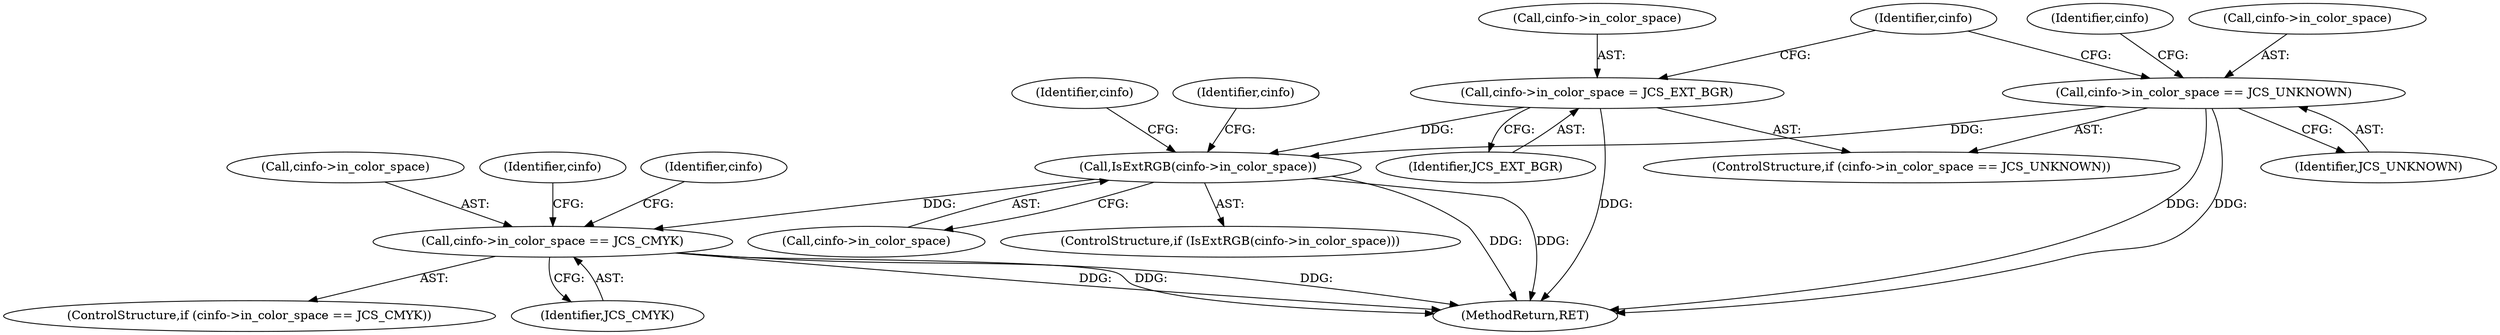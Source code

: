 digraph "0_libjpeg-turbo_43e84cff1bb2bd8293066f6ac4eb0df61ddddbc6@API" {
"1000617" [label="(Call,cinfo->in_color_space == JCS_CMYK)"];
"1000602" [label="(Call,IsExtRGB(cinfo->in_color_space))"];
"1000596" [label="(Call,cinfo->in_color_space = JCS_EXT_BGR)"];
"1000591" [label="(Call,cinfo->in_color_space == JCS_UNKNOWN)"];
"1000600" [label="(Identifier,JCS_EXT_BGR)"];
"1000597" [label="(Call,cinfo->in_color_space)"];
"1000616" [label="(ControlStructure,if (cinfo->in_color_space == JCS_CMYK))"];
"1000590" [label="(ControlStructure,if (cinfo->in_color_space == JCS_UNKNOWN))"];
"1000617" [label="(Call,cinfo->in_color_space == JCS_CMYK)"];
"1000604" [label="(Identifier,cinfo)"];
"1000629" [label="(Identifier,cinfo)"];
"1000598" [label="(Identifier,cinfo)"];
"1000624" [label="(Identifier,cinfo)"];
"1000603" [label="(Call,cinfo->in_color_space)"];
"1000619" [label="(Identifier,cinfo)"];
"1000618" [label="(Call,cinfo->in_color_space)"];
"1000591" [label="(Call,cinfo->in_color_space == JCS_UNKNOWN)"];
"1000596" [label="(Call,cinfo->in_color_space = JCS_EXT_BGR)"];
"1000854" [label="(MethodReturn,RET)"];
"1000592" [label="(Call,cinfo->in_color_space)"];
"1000602" [label="(Call,IsExtRGB(cinfo->in_color_space))"];
"1000621" [label="(Identifier,JCS_CMYK)"];
"1000601" [label="(ControlStructure,if (IsExtRGB(cinfo->in_color_space)))"];
"1000595" [label="(Identifier,JCS_UNKNOWN)"];
"1000608" [label="(Identifier,cinfo)"];
"1000617" -> "1000616"  [label="AST: "];
"1000617" -> "1000621"  [label="CFG: "];
"1000618" -> "1000617"  [label="AST: "];
"1000621" -> "1000617"  [label="AST: "];
"1000624" -> "1000617"  [label="CFG: "];
"1000629" -> "1000617"  [label="CFG: "];
"1000617" -> "1000854"  [label="DDG: "];
"1000617" -> "1000854"  [label="DDG: "];
"1000617" -> "1000854"  [label="DDG: "];
"1000602" -> "1000617"  [label="DDG: "];
"1000602" -> "1000601"  [label="AST: "];
"1000602" -> "1000603"  [label="CFG: "];
"1000603" -> "1000602"  [label="AST: "];
"1000608" -> "1000602"  [label="CFG: "];
"1000619" -> "1000602"  [label="CFG: "];
"1000602" -> "1000854"  [label="DDG: "];
"1000602" -> "1000854"  [label="DDG: "];
"1000596" -> "1000602"  [label="DDG: "];
"1000591" -> "1000602"  [label="DDG: "];
"1000596" -> "1000590"  [label="AST: "];
"1000596" -> "1000600"  [label="CFG: "];
"1000597" -> "1000596"  [label="AST: "];
"1000600" -> "1000596"  [label="AST: "];
"1000604" -> "1000596"  [label="CFG: "];
"1000596" -> "1000854"  [label="DDG: "];
"1000591" -> "1000590"  [label="AST: "];
"1000591" -> "1000595"  [label="CFG: "];
"1000592" -> "1000591"  [label="AST: "];
"1000595" -> "1000591"  [label="AST: "];
"1000598" -> "1000591"  [label="CFG: "];
"1000604" -> "1000591"  [label="CFG: "];
"1000591" -> "1000854"  [label="DDG: "];
"1000591" -> "1000854"  [label="DDG: "];
}
